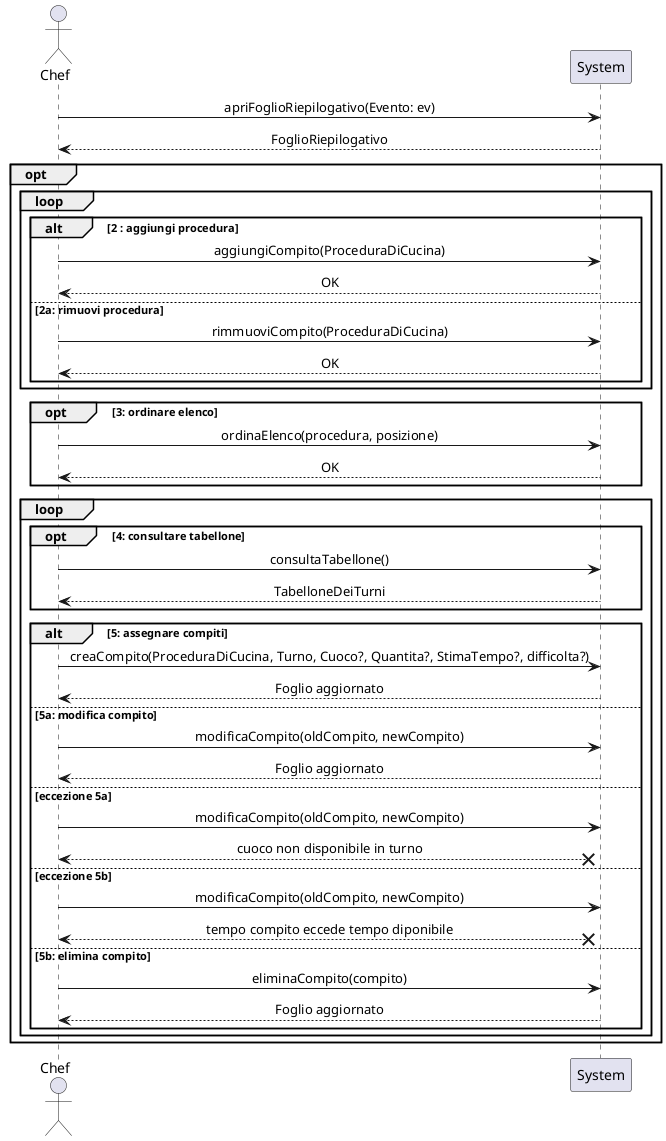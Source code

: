 @startuml
skinparam defaultTextAlignment center
skinparam SequenceMessageAlign center

Actor Chef as ch
participant System as sy
ch -> sy : apriFoglioRiepilogativo(Evento: ev)
ch <-- sy : FoglioRiepilogativo

opt
    loop
        alt 2 : aggiungi procedura
            ch -> sy : aggiungiCompito(ProceduraDiCucina)
            ch <-- sy : OK
        else 2a: rimuovi procedura
            ch -> sy : rimmuoviCompito(ProceduraDiCucina)
            ch <-- sy : OK
        end
    end

    opt 3: ordinare elenco
        ch -> sy : ordinaElenco(procedura, posizione)
        ch <-- sy : OK
    end
    loop
        opt 4: consultare tabellone
            ch -> sy : consultaTabellone()
            ch <-- sy : TabelloneDeiTurni
        end
        alt 5: assegnare compiti
            ch -> sy : creaCompito(ProceduraDiCucina, Turno, Cuoco?, Quantita?, StimaTempo?, difficolta?)
            ch <-- sy : Foglio aggiornato
            else 5a: modifica compito
            ch -> sy : modificaCompito(oldCompito, newCompito)
            ch <-- sy : Foglio aggiornato
            else eccezione 5a
            ch -> sy : modificaCompito(oldCompito, newCompito)
            ch <--X sy : cuoco non disponibile in turno
            else eccezione 5b
            ch -> sy : modificaCompito(oldCompito, newCompito)
            ch <--X sy : tempo compito eccede tempo diponibile
            else 5b: elimina compito
            ch -> sy : eliminaCompito(compito)
            ch <-- sy : Foglio aggiornato
        end

    end

end
@enduml